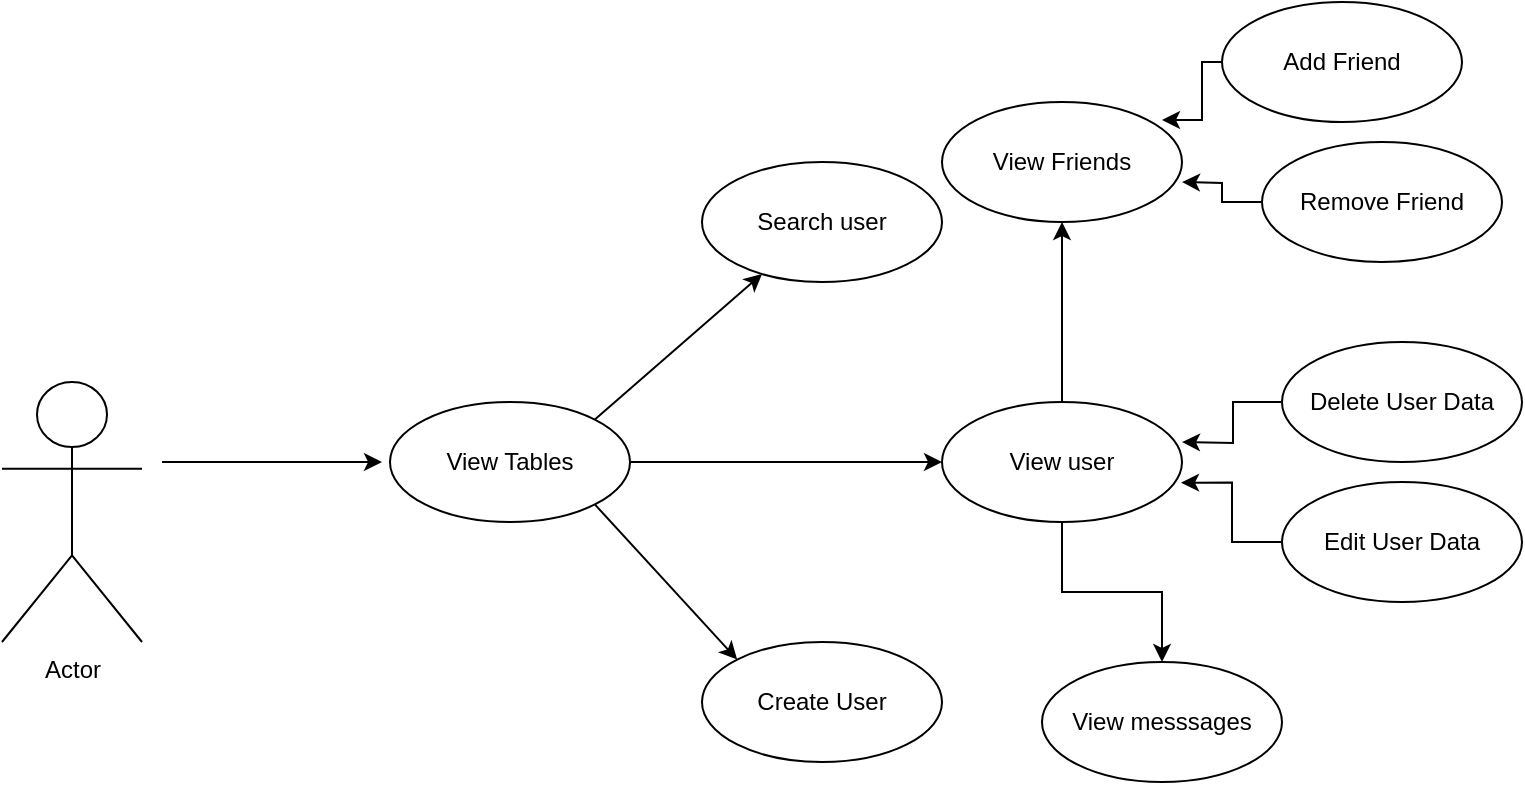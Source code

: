 <mxfile version="13.0.3" type="device"><diagram id="_RjK2HDP8kcmkfIoxQ3F" name="Page-1"><mxGraphModel dx="1000" dy="1111" grid="1" gridSize="10" guides="1" tooltips="1" connect="1" arrows="1" fold="1" page="1" pageScale="1" pageWidth="827" pageHeight="1169" math="0" shadow="0"><root><mxCell id="0"/><mxCell id="1" parent="0"/><mxCell id="8s671koeDY8tBJbQuikD-1" value="Actor" style="shape=umlActor;verticalLabelPosition=bottom;labelBackgroundColor=#ffffff;verticalAlign=top;html=1;outlineConnect=0;" parent="1" vertex="1"><mxGeometry x="160" y="280" width="70" height="130" as="geometry"/></mxCell><mxCell id="8s671koeDY8tBJbQuikD-2" value="" style="endArrow=classic;html=1;" parent="1" edge="1"><mxGeometry width="50" height="50" relative="1" as="geometry"><mxPoint x="240" y="320" as="sourcePoint"/><mxPoint x="350" y="320" as="targetPoint"/></mxGeometry></mxCell><mxCell id="8s671koeDY8tBJbQuikD-4" value="View Tables" style="ellipse;whiteSpace=wrap;html=1;" parent="1" vertex="1"><mxGeometry x="354" y="290" width="120" height="60" as="geometry"/></mxCell><mxCell id="8s671koeDY8tBJbQuikD-5" value="" style="endArrow=classic;html=1;exitX=1;exitY=0;exitDx=0;exitDy=0;" parent="1" edge="1" target="8s671koeDY8tBJbQuikD-7" source="8s671koeDY8tBJbQuikD-4"><mxGeometry width="50" height="50" relative="1" as="geometry"><mxPoint x="414" y="290" as="sourcePoint"/><mxPoint x="430" y="264" as="targetPoint"/></mxGeometry></mxCell><mxCell id="8s671koeDY8tBJbQuikD-7" value="Search user" style="ellipse;whiteSpace=wrap;html=1;" parent="1" vertex="1"><mxGeometry x="510" y="170" width="120" height="60" as="geometry"/></mxCell><mxCell id="GprLKzfNnEcE-6hUUg4h-18" style="edgeStyle=orthogonalEdgeStyle;rounded=0;orthogonalLoop=1;jettySize=auto;html=1;entryX=0.5;entryY=0;entryDx=0;entryDy=0;" edge="1" parent="1" source="GprLKzfNnEcE-6hUUg4h-1" target="GprLKzfNnEcE-6hUUg4h-8"><mxGeometry relative="1" as="geometry"/></mxCell><mxCell id="GprLKzfNnEcE-6hUUg4h-1" value="View user" style="ellipse;whiteSpace=wrap;html=1;" vertex="1" parent="1"><mxGeometry x="630" y="290" width="120" height="60" as="geometry"/></mxCell><mxCell id="GprLKzfNnEcE-6hUUg4h-2" value="" style="endArrow=classic;html=1;exitX=1;exitY=0.5;exitDx=0;exitDy=0;entryX=0;entryY=0.5;entryDx=0;entryDy=0;" edge="1" parent="1" source="8s671koeDY8tBJbQuikD-4" target="GprLKzfNnEcE-6hUUg4h-1"><mxGeometry width="50" height="50" relative="1" as="geometry"><mxPoint x="480" y="330" as="sourcePoint"/><mxPoint x="530" y="280" as="targetPoint"/></mxGeometry></mxCell><mxCell id="GprLKzfNnEcE-6hUUg4h-3" value="Create User" style="ellipse;whiteSpace=wrap;html=1;" vertex="1" parent="1"><mxGeometry x="510" y="410" width="120" height="60" as="geometry"/></mxCell><mxCell id="GprLKzfNnEcE-6hUUg4h-4" value="" style="endArrow=classic;html=1;exitX=1;exitY=1;exitDx=0;exitDy=0;entryX=0;entryY=0;entryDx=0;entryDy=0;" edge="1" parent="1" source="8s671koeDY8tBJbQuikD-4" target="GprLKzfNnEcE-6hUUg4h-3"><mxGeometry width="50" height="50" relative="1" as="geometry"><mxPoint x="480" y="330" as="sourcePoint"/><mxPoint x="530" y="280" as="targetPoint"/></mxGeometry></mxCell><mxCell id="GprLKzfNnEcE-6hUUg4h-5" value="" style="endArrow=classic;html=1;exitX=0.5;exitY=0;exitDx=0;exitDy=0;" edge="1" parent="1" source="GprLKzfNnEcE-6hUUg4h-1"><mxGeometry width="50" height="50" relative="1" as="geometry"><mxPoint x="760" y="330" as="sourcePoint"/><mxPoint x="690" y="200" as="targetPoint"/></mxGeometry></mxCell><mxCell id="GprLKzfNnEcE-6hUUg4h-7" value="View Friends" style="ellipse;whiteSpace=wrap;html=1;" vertex="1" parent="1"><mxGeometry x="630" y="140" width="120" height="60" as="geometry"/></mxCell><mxCell id="GprLKzfNnEcE-6hUUg4h-8" value="View messsages" style="ellipse;whiteSpace=wrap;html=1;" vertex="1" parent="1"><mxGeometry x="680" y="420" width="120" height="60" as="geometry"/></mxCell><mxCell id="GprLKzfNnEcE-6hUUg4h-15" style="edgeStyle=orthogonalEdgeStyle;rounded=0;orthogonalLoop=1;jettySize=auto;html=1;" edge="1" parent="1" source="GprLKzfNnEcE-6hUUg4h-10"><mxGeometry relative="1" as="geometry"><mxPoint x="750" y="180" as="targetPoint"/></mxGeometry></mxCell><mxCell id="GprLKzfNnEcE-6hUUg4h-10" value="Remove Friend" style="ellipse;whiteSpace=wrap;html=1;" vertex="1" parent="1"><mxGeometry x="790" y="160" width="120" height="60" as="geometry"/></mxCell><mxCell id="GprLKzfNnEcE-6hUUg4h-14" style="edgeStyle=orthogonalEdgeStyle;rounded=0;orthogonalLoop=1;jettySize=auto;html=1;" edge="1" parent="1" source="GprLKzfNnEcE-6hUUg4h-12"><mxGeometry relative="1" as="geometry"><mxPoint x="740" y="149" as="targetPoint"/><Array as="points"><mxPoint x="760" y="120"/><mxPoint x="760" y="149"/></Array></mxGeometry></mxCell><mxCell id="GprLKzfNnEcE-6hUUg4h-12" value="Add Friend" style="ellipse;whiteSpace=wrap;html=1;" vertex="1" parent="1"><mxGeometry x="770" y="90" width="120" height="60" as="geometry"/></mxCell><mxCell id="GprLKzfNnEcE-6hUUg4h-20" style="edgeStyle=orthogonalEdgeStyle;rounded=0;orthogonalLoop=1;jettySize=auto;html=1;" edge="1" parent="1" source="GprLKzfNnEcE-6hUUg4h-16"><mxGeometry relative="1" as="geometry"><mxPoint x="750" y="310" as="targetPoint"/></mxGeometry></mxCell><mxCell id="GprLKzfNnEcE-6hUUg4h-16" value="Delete User Data" style="ellipse;whiteSpace=wrap;html=1;" vertex="1" parent="1"><mxGeometry x="800" y="260" width="120" height="60" as="geometry"/></mxCell><mxCell id="GprLKzfNnEcE-6hUUg4h-19" style="edgeStyle=orthogonalEdgeStyle;rounded=0;orthogonalLoop=1;jettySize=auto;html=1;entryX=0.996;entryY=0.672;entryDx=0;entryDy=0;entryPerimeter=0;" edge="1" parent="1" source="GprLKzfNnEcE-6hUUg4h-17" target="GprLKzfNnEcE-6hUUg4h-1"><mxGeometry relative="1" as="geometry"><mxPoint x="760" y="320" as="targetPoint"/><Array as="points"><mxPoint x="775" y="360"/><mxPoint x="775" y="330"/></Array></mxGeometry></mxCell><mxCell id="GprLKzfNnEcE-6hUUg4h-17" value="Edit User Data" style="ellipse;whiteSpace=wrap;html=1;" vertex="1" parent="1"><mxGeometry x="800" y="330" width="120" height="60" as="geometry"/></mxCell></root></mxGraphModel></diagram></mxfile>